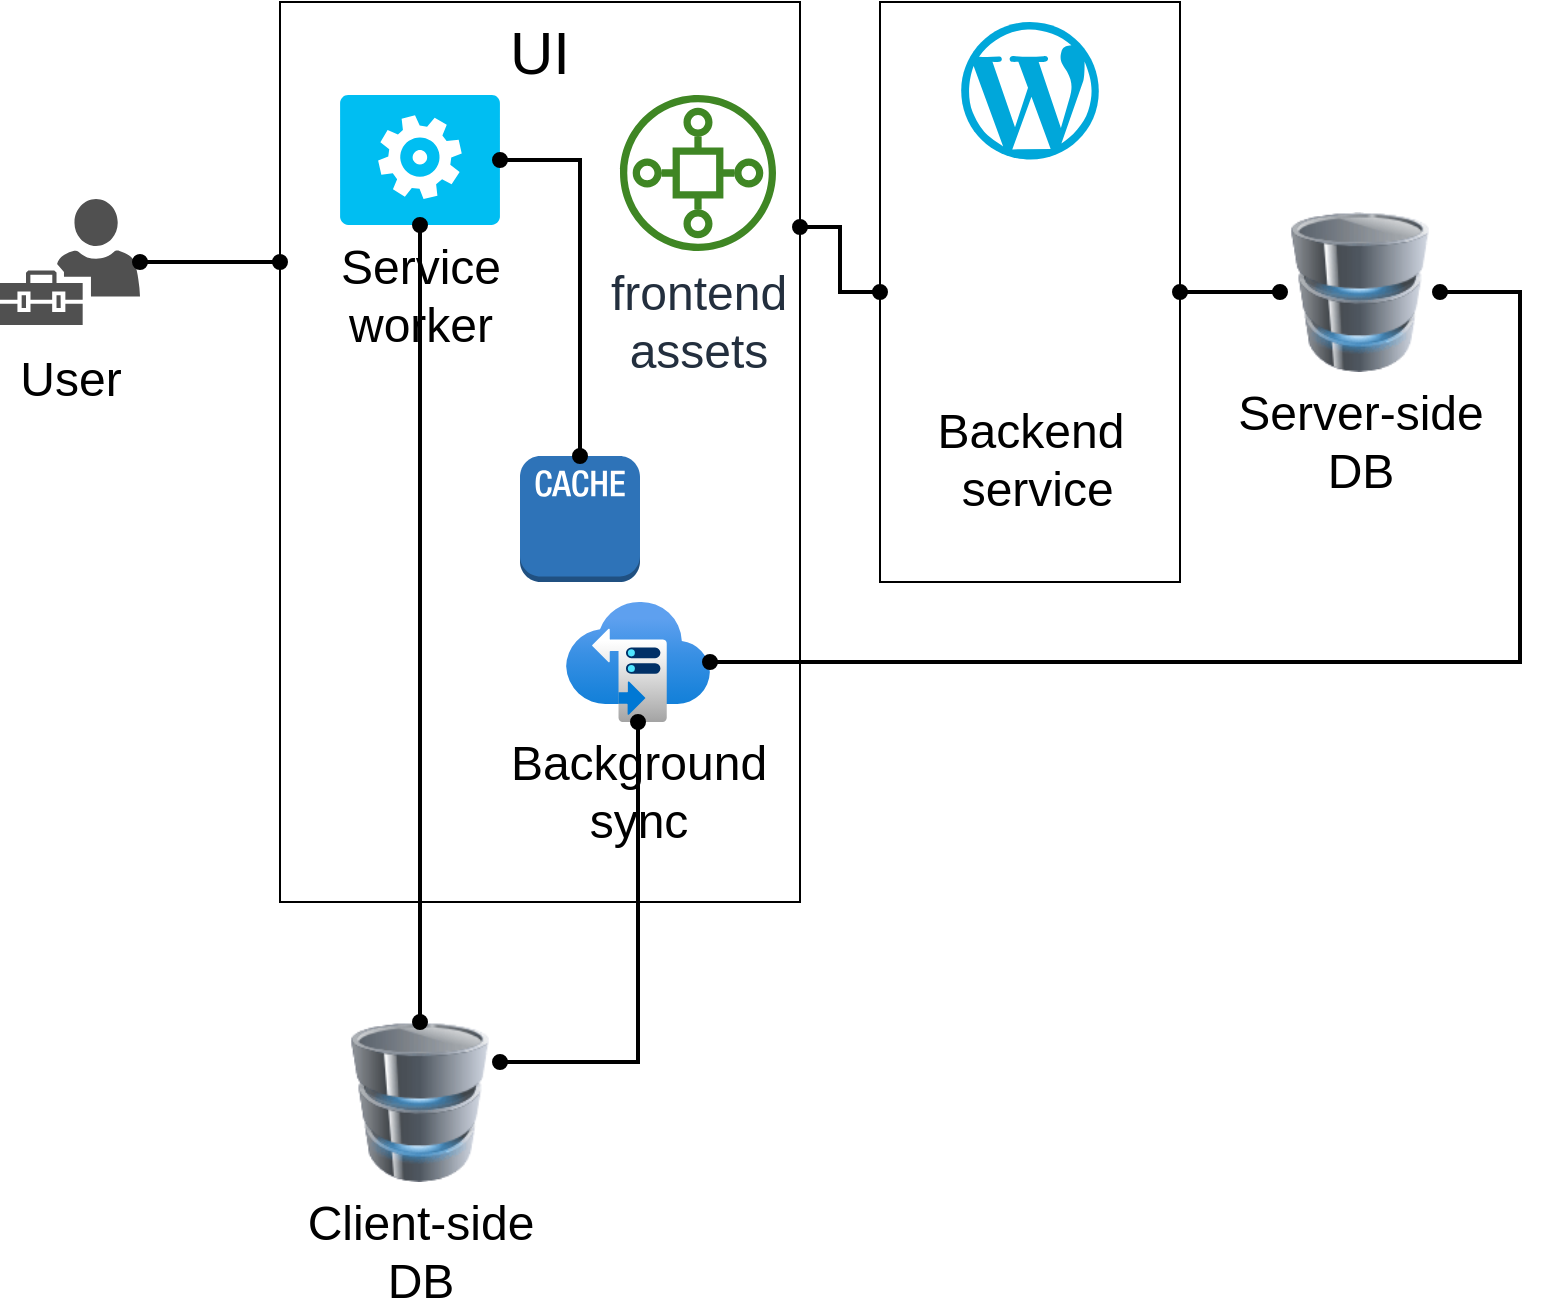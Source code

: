 <mxfile version="20.2.3" type="github">
  <diagram id="cR9EuCwvaOqZ7IE8_LmC" name="Page-1">
    <mxGraphModel dx="1374" dy="759" grid="1" gridSize="10" guides="1" tooltips="1" connect="1" arrows="1" fold="1" page="1" pageScale="1" pageWidth="850" pageHeight="1100" math="0" shadow="0">
      <root>
        <mxCell id="0" />
        <mxCell id="1" parent="0" />
        <mxCell id="axV2dNaei7y7_R_Oujo1-2" value="&lt;div align=&quot;center&quot;&gt;&lt;br&gt;&lt;/div&gt;" style="rounded=0;whiteSpace=wrap;html=1;fontSize=30;align=center;" parent="1" vertex="1">
          <mxGeometry x="170" y="80" width="260" height="450" as="geometry" />
        </mxCell>
        <mxCell id="axV2dNaei7y7_R_Oujo1-5" value="" style="rounded=0;whiteSpace=wrap;html=1;fontSize=30;" parent="1" vertex="1">
          <mxGeometry x="470" y="80" width="150" height="290" as="geometry" />
        </mxCell>
        <mxCell id="axV2dNaei7y7_R_Oujo1-6" value="&lt;div style=&quot;font-size: 24px;&quot;&gt;&lt;font style=&quot;font-size: 24px;&quot;&gt;Server-side&lt;/font&gt;&lt;/div&gt;&lt;div style=&quot;font-size: 24px;&quot;&gt;&lt;font style=&quot;font-size: 24px;&quot;&gt;DB&lt;/font&gt;&lt;/div&gt;" style="image;html=1;image=img/lib/clip_art/computers/Database_128x128.png;fontSize=40;labelPosition=center;verticalLabelPosition=bottom;align=center;verticalAlign=top;" parent="1" vertex="1">
          <mxGeometry x="670" y="185" width="80" height="80" as="geometry" />
        </mxCell>
        <mxCell id="axV2dNaei7y7_R_Oujo1-7" value="" style="dashed=0;outlineConnect=0;html=1;align=center;labelPosition=center;verticalLabelPosition=bottom;verticalAlign=top;shape=mxgraph.weblogos.wordpress_2;fillColor=#00A7DA;strokeColor=none;fontSize=40;" parent="1" vertex="1">
          <mxGeometry x="510.6" y="90" width="68.8" height="68.8" as="geometry" />
        </mxCell>
        <mxCell id="axV2dNaei7y7_R_Oujo1-8" value="&lt;p style=&quot;line-height: 0.9; font-size: 24px;&quot;&gt;&lt;/p&gt;&lt;div style=&quot;font-size: 24px;&quot;&gt;&lt;font style=&quot;font-size: 24px;&quot;&gt;Backend&lt;/font&gt;&lt;/div&gt;&lt;div style=&quot;font-size: 24px;&quot;&gt;&lt;font style=&quot;font-size: 24px;&quot;&gt;&amp;nbsp;service&lt;/font&gt;&lt;/div&gt;&lt;p style=&quot;font-size: 24px;&quot;&gt;&lt;/p&gt;" style="shape=image;html=1;verticalAlign=top;verticalLabelPosition=bottom;labelBackgroundColor=#ffffff;imageAspect=0;aspect=fixed;image=https://cdn3.iconfinder.com/data/icons/essential-pack/32/57-File_Format-Php-128.png;fontSize=40;" parent="1" vertex="1">
          <mxGeometry x="505" y="170" width="80" height="80" as="geometry" />
        </mxCell>
        <mxCell id="axV2dNaei7y7_R_Oujo1-11" value="&lt;font style=&quot;font-size: 24px;&quot;&gt;User&lt;/font&gt;" style="sketch=0;pointerEvents=1;shadow=0;dashed=0;html=1;strokeColor=none;labelPosition=center;verticalLabelPosition=bottom;verticalAlign=top;align=center;fillColor=#505050;shape=mxgraph.mscae.intune.user_management;fontSize=30;" parent="1" vertex="1">
          <mxGeometry x="30" y="178.5" width="70" height="63" as="geometry" />
        </mxCell>
        <mxCell id="axV2dNaei7y7_R_Oujo1-13" value="&lt;font style=&quot;font-size: 24px;&quot;&gt;Service &lt;br&gt;worker&lt;/font&gt;" style="verticalLabelPosition=bottom;html=1;verticalAlign=top;align=center;strokeColor=none;fillColor=#00BEF2;shape=mxgraph.azure.worker_role;" parent="1" vertex="1">
          <mxGeometry x="200" y="126.5" width="80" height="65" as="geometry" />
        </mxCell>
        <mxCell id="axV2dNaei7y7_R_Oujo1-14" value="&lt;div style=&quot;font-size: 24px;&quot;&gt;&lt;font style=&quot;font-size: 24px;&quot;&gt;Client-side&lt;/font&gt;&lt;/div&gt;&lt;div style=&quot;font-size: 24px;&quot;&gt;&lt;font style=&quot;font-size: 24px;&quot;&gt;DB&lt;/font&gt;&lt;/div&gt;" style="image;html=1;image=img/lib/clip_art/computers/Database_128x128.png;fontSize=40;labelPosition=center;verticalLabelPosition=bottom;align=center;verticalAlign=top;" parent="1" vertex="1">
          <mxGeometry x="200" y="590" width="80" height="80" as="geometry" />
        </mxCell>
        <mxCell id="axV2dNaei7y7_R_Oujo1-18" style="edgeStyle=orthogonalEdgeStyle;rounded=0;orthogonalLoop=1;jettySize=auto;html=1;exitX=0;exitY=0.5;exitDx=0;exitDy=0;entryX=1;entryY=0.25;entryDx=0;entryDy=0;strokeWidth=2;endArrow=oval;endFill=1;startArrow=oval;startFill=1;" parent="1" source="axV2dNaei7y7_R_Oujo1-5" target="axV2dNaei7y7_R_Oujo1-2" edge="1">
          <mxGeometry relative="1" as="geometry" />
        </mxCell>
        <mxCell id="axV2dNaei7y7_R_Oujo1-3" style="edgeStyle=orthogonalEdgeStyle;rounded=0;orthogonalLoop=1;jettySize=auto;html=1;entryX=0;entryY=0.5;entryDx=0;entryDy=0;fontSize=30;endArrow=oval;endFill=1;strokeWidth=2;startArrow=oval;startFill=1;" parent="1" source="axV2dNaei7y7_R_Oujo1-5" target="axV2dNaei7y7_R_Oujo1-6" edge="1">
          <mxGeometry relative="1" as="geometry" />
        </mxCell>
        <mxCell id="axV2dNaei7y7_R_Oujo1-10" style="edgeStyle=orthogonalEdgeStyle;rounded=0;orthogonalLoop=1;jettySize=auto;html=1;fontSize=30;endArrow=oval;endFill=1;strokeWidth=2;startArrow=oval;startFill=1;" parent="1" source="axV2dNaei7y7_R_Oujo1-11" edge="1">
          <mxGeometry relative="1" as="geometry">
            <mxPoint x="170" y="210" as="targetPoint" />
          </mxGeometry>
        </mxCell>
        <mxCell id="axV2dNaei7y7_R_Oujo1-19" value="&lt;font style=&quot;font-size: 30px;&quot;&gt;UI&lt;/font&gt;" style="text;html=1;strokeColor=none;fillColor=none;align=center;verticalAlign=middle;whiteSpace=wrap;rounded=0;" parent="1" vertex="1">
          <mxGeometry x="270" y="90" width="60" height="30" as="geometry" />
        </mxCell>
        <mxCell id="axV2dNaei7y7_R_Oujo1-20" value="&lt;font style=&quot;font-size: 24px;&quot;&gt;Background&lt;br&gt; sync&lt;/font&gt;" style="aspect=fixed;html=1;points=[];align=center;image;fontSize=12;image=img/lib/azure2/storage/Storage_Sync_Services.svg;" parent="1" vertex="1">
          <mxGeometry x="313" y="380" width="72" height="60" as="geometry" />
        </mxCell>
        <mxCell id="axV2dNaei7y7_R_Oujo1-21" value="&lt;font style=&quot;font-size: 24px;&quot;&gt;frontend&lt;br&gt; assets&lt;/font&gt;" style="sketch=0;outlineConnect=0;fontColor=#232F3E;gradientColor=none;fillColor=#3F8624;strokeColor=none;dashed=0;verticalLabelPosition=bottom;verticalAlign=top;align=center;html=1;fontSize=12;fontStyle=0;aspect=fixed;pointerEvents=1;shape=mxgraph.aws4.iot_sitewise_asset_model;" parent="1" vertex="1">
          <mxGeometry x="340" y="126.5" width="78" height="78" as="geometry" />
        </mxCell>
        <mxCell id="axV2dNaei7y7_R_Oujo1-22" style="edgeStyle=orthogonalEdgeStyle;rounded=0;orthogonalLoop=1;jettySize=auto;html=1;fontSize=30;startArrow=oval;startFill=1;endArrow=oval;endFill=1;strokeWidth=2;" parent="1" source="axV2dNaei7y7_R_Oujo1-20" target="axV2dNaei7y7_R_Oujo1-14" edge="1">
          <mxGeometry relative="1" as="geometry">
            <mxPoint x="290" y="620" as="targetPoint" />
            <Array as="points">
              <mxPoint x="349" y="610" />
            </Array>
          </mxGeometry>
        </mxCell>
        <mxCell id="axV2dNaei7y7_R_Oujo1-23" style="edgeStyle=orthogonalEdgeStyle;rounded=0;orthogonalLoop=1;jettySize=auto;html=1;entryX=1;entryY=0.5;entryDx=0;entryDy=0;fontSize=30;startArrow=oval;startFill=1;endArrow=oval;endFill=1;strokeWidth=2;" parent="1" source="axV2dNaei7y7_R_Oujo1-20" target="axV2dNaei7y7_R_Oujo1-6" edge="1">
          <mxGeometry relative="1" as="geometry">
            <Array as="points">
              <mxPoint x="790" y="410" />
              <mxPoint x="790" y="225" />
            </Array>
          </mxGeometry>
        </mxCell>
        <mxCell id="axV2dNaei7y7_R_Oujo1-24" value="" style="outlineConnect=0;dashed=0;verticalLabelPosition=bottom;verticalAlign=top;align=center;html=1;shape=mxgraph.aws3.cache_node;fillColor=#2E73B8;gradientColor=none;fontSize=30;" parent="1" vertex="1">
          <mxGeometry x="290" y="307" width="60" height="63" as="geometry" />
        </mxCell>
        <mxCell id="axV2dNaei7y7_R_Oujo1-25" style="edgeStyle=orthogonalEdgeStyle;rounded=0;orthogonalLoop=1;jettySize=auto;html=1;fontSize=30;startArrow=oval;startFill=1;endArrow=oval;endFill=1;strokeWidth=2;" parent="1" source="axV2dNaei7y7_R_Oujo1-13" target="axV2dNaei7y7_R_Oujo1-24" edge="1">
          <mxGeometry relative="1" as="geometry" />
        </mxCell>
        <mxCell id="0luzzkYnMWXPSMVpzAQw-3" style="edgeStyle=orthogonalEdgeStyle;rounded=0;orthogonalLoop=1;jettySize=auto;html=1;exitX=0.5;exitY=1;exitDx=0;exitDy=0;exitPerimeter=0;entryX=0.5;entryY=0;entryDx=0;entryDy=0;fontSize=24;endArrow=oval;endFill=1;strokeWidth=2;startArrow=oval;startFill=1;" edge="1" parent="1" source="axV2dNaei7y7_R_Oujo1-13" target="axV2dNaei7y7_R_Oujo1-14">
          <mxGeometry relative="1" as="geometry" />
        </mxCell>
      </root>
    </mxGraphModel>
  </diagram>
</mxfile>

